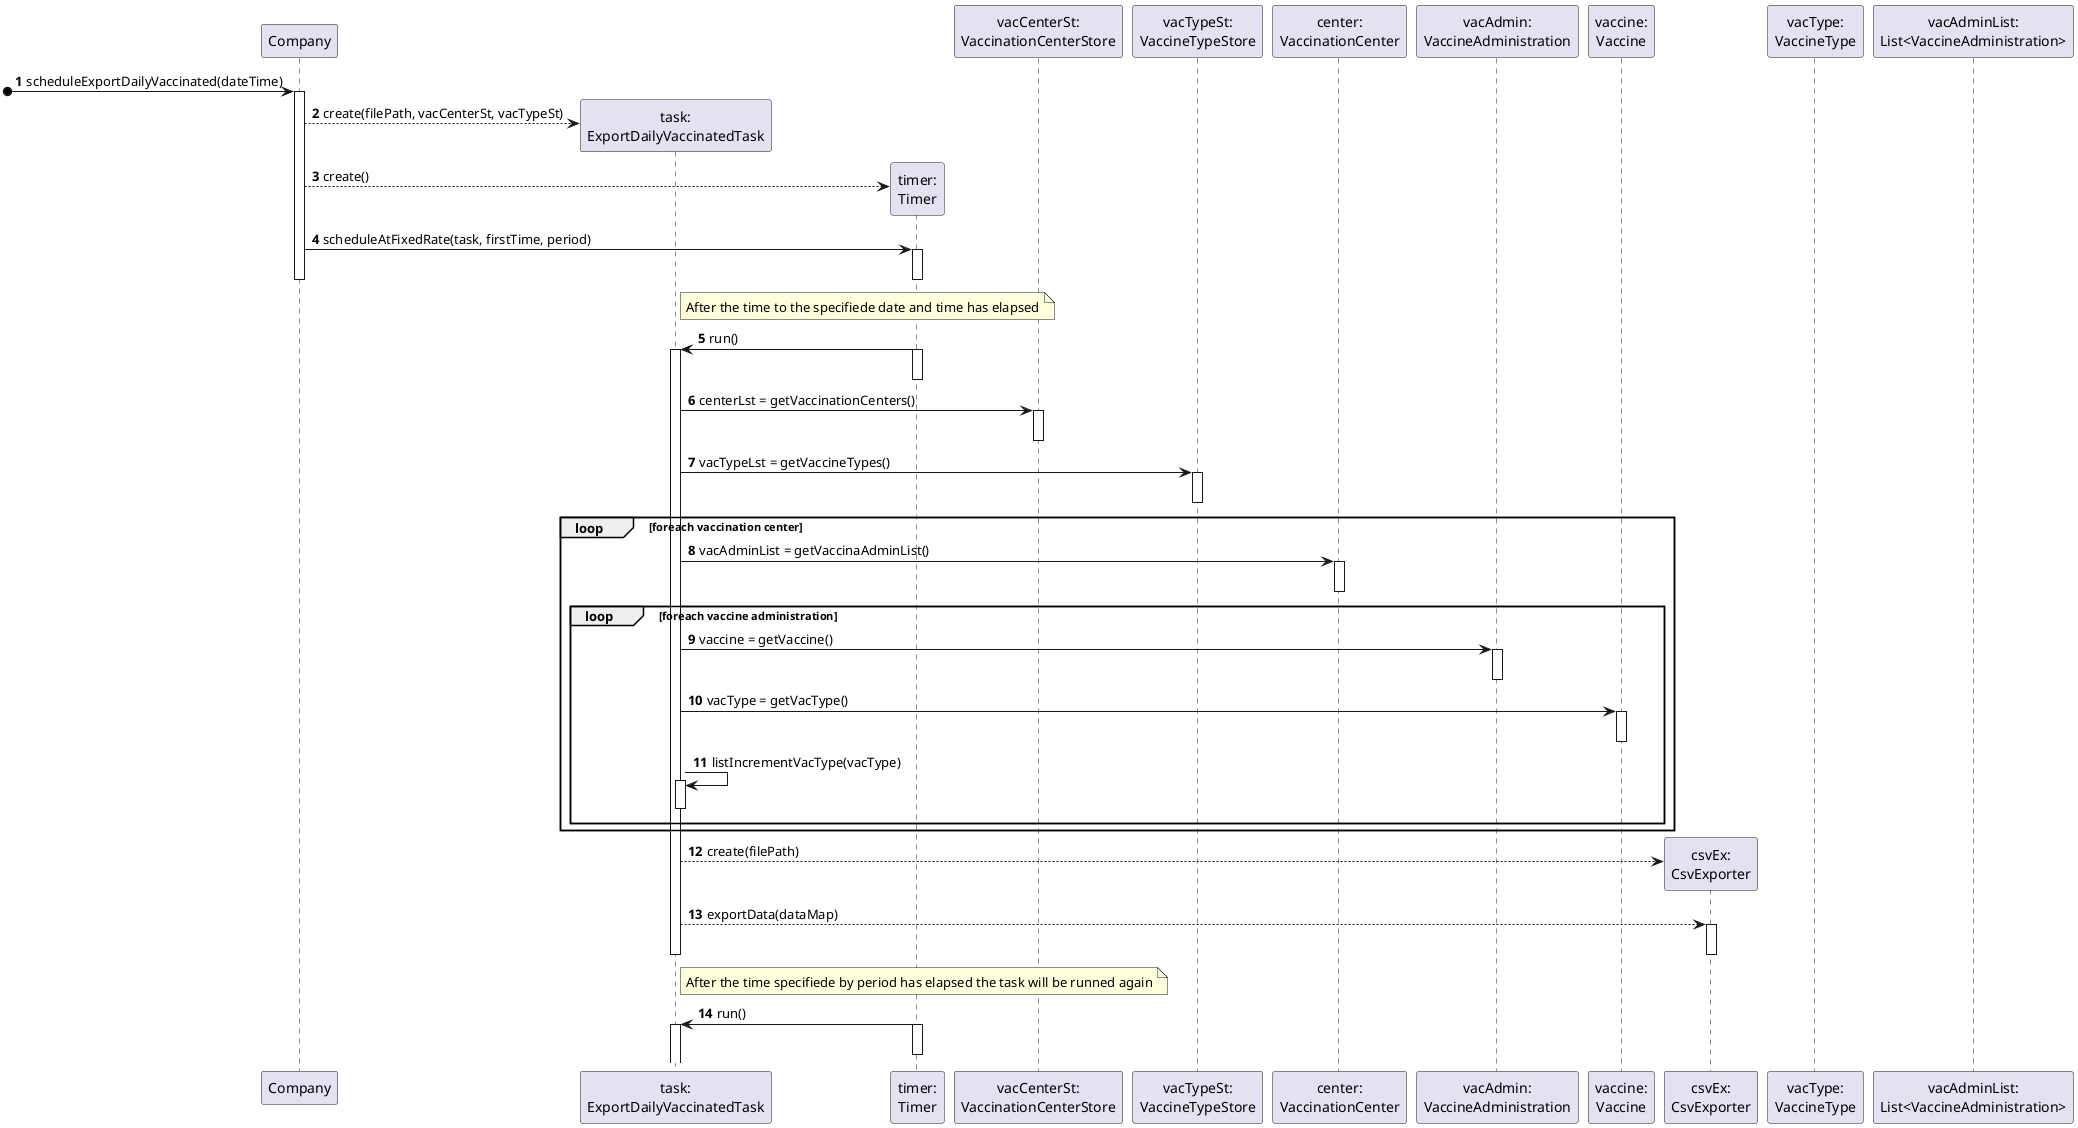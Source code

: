 @startuml
autonumber
'hide footbox

participant "Company" as COMP
participant "task:\nExportDailyVaccinatedTask" as TASK
participant "timer:\nTimer" as TIMER
participant "vacCenterSt:\nVaccinationCenterStore" as VCST
participant "vacTypeSt:\nVaccineTypeStore" as VTST
participant "center:\nVaccinationCenter" as CENTER
participant "vacAdmin:\nVaccineAdministration" as VACADMIN
participant "vaccine:\nVaccine" as VAC
participant "csvEx:\nCsvExporter" as CSVEX
participant "vacType:\nVaccineType" as VACTYPE
participant "vacAdminList:\nList<VaccineAdministration>" as VALST
participant "dataMap:\nHashMap<VaccinationCenter,HashMap<VaccineType,Int>>" as VALST


    [o-> COMP : scheduleExportDailyVaccinated(dateTime)
    activate COMP

        COMP --> TASK ** : create(filePath, vacCenterSt, vacTypeSt)

        COMP --> TIMER ** : create()

        COMP -> TIMER : scheduleAtFixedRate(task, firstTime, period)
        activate TIMER
        deactivate TIMER

        note right TASK 
            After the time to the specifiede date and time has elapsed
        end note 
        
    deactivate COMP

        TIMER -> TASK : run()
        activate TIMER
        deactivate TIMER
        activate TASK
            TASK -> VCST : centerLst = getVaccinationCenters()
            activate VCST
            deactivate VCST

            TASK -> VTST : vacTypeLst = getVaccineTypes()
            activate VTST
            deactivate VTST

            loop foreach vaccination center
                TASK -> CENTER : vacAdminList = getVaccinaAdminList()
                activate CENTER
                deactivate CENTER

                loop foreach vaccine administration
                    TASK -> VACADMIN : vaccine = getVaccine()
                    activate VACADMIN
                    deactivate VACADMIN

                    TASK -> VAC : vacType = getVacType()
                    activate VAC
                    deactivate VAC

                    TASK -> TASK : listIncrementVacType(vacType)
                    activate TASK
                    deactivate TASK
                end
            end

            TASK --> CSVEX ** : create(filePath)
            TASK --> CSVEX : exportData(dataMap)
            activate CSVEX
            deactivate CSVEX

        deactivate TASK

        note right TASK 
            After the time specifiede by period has elapsed the task will be runned again
        end note 
        TIMER -> TASK : run()
        activate TIMER
        deactivate TIMER
        activate TASK

@enduml 